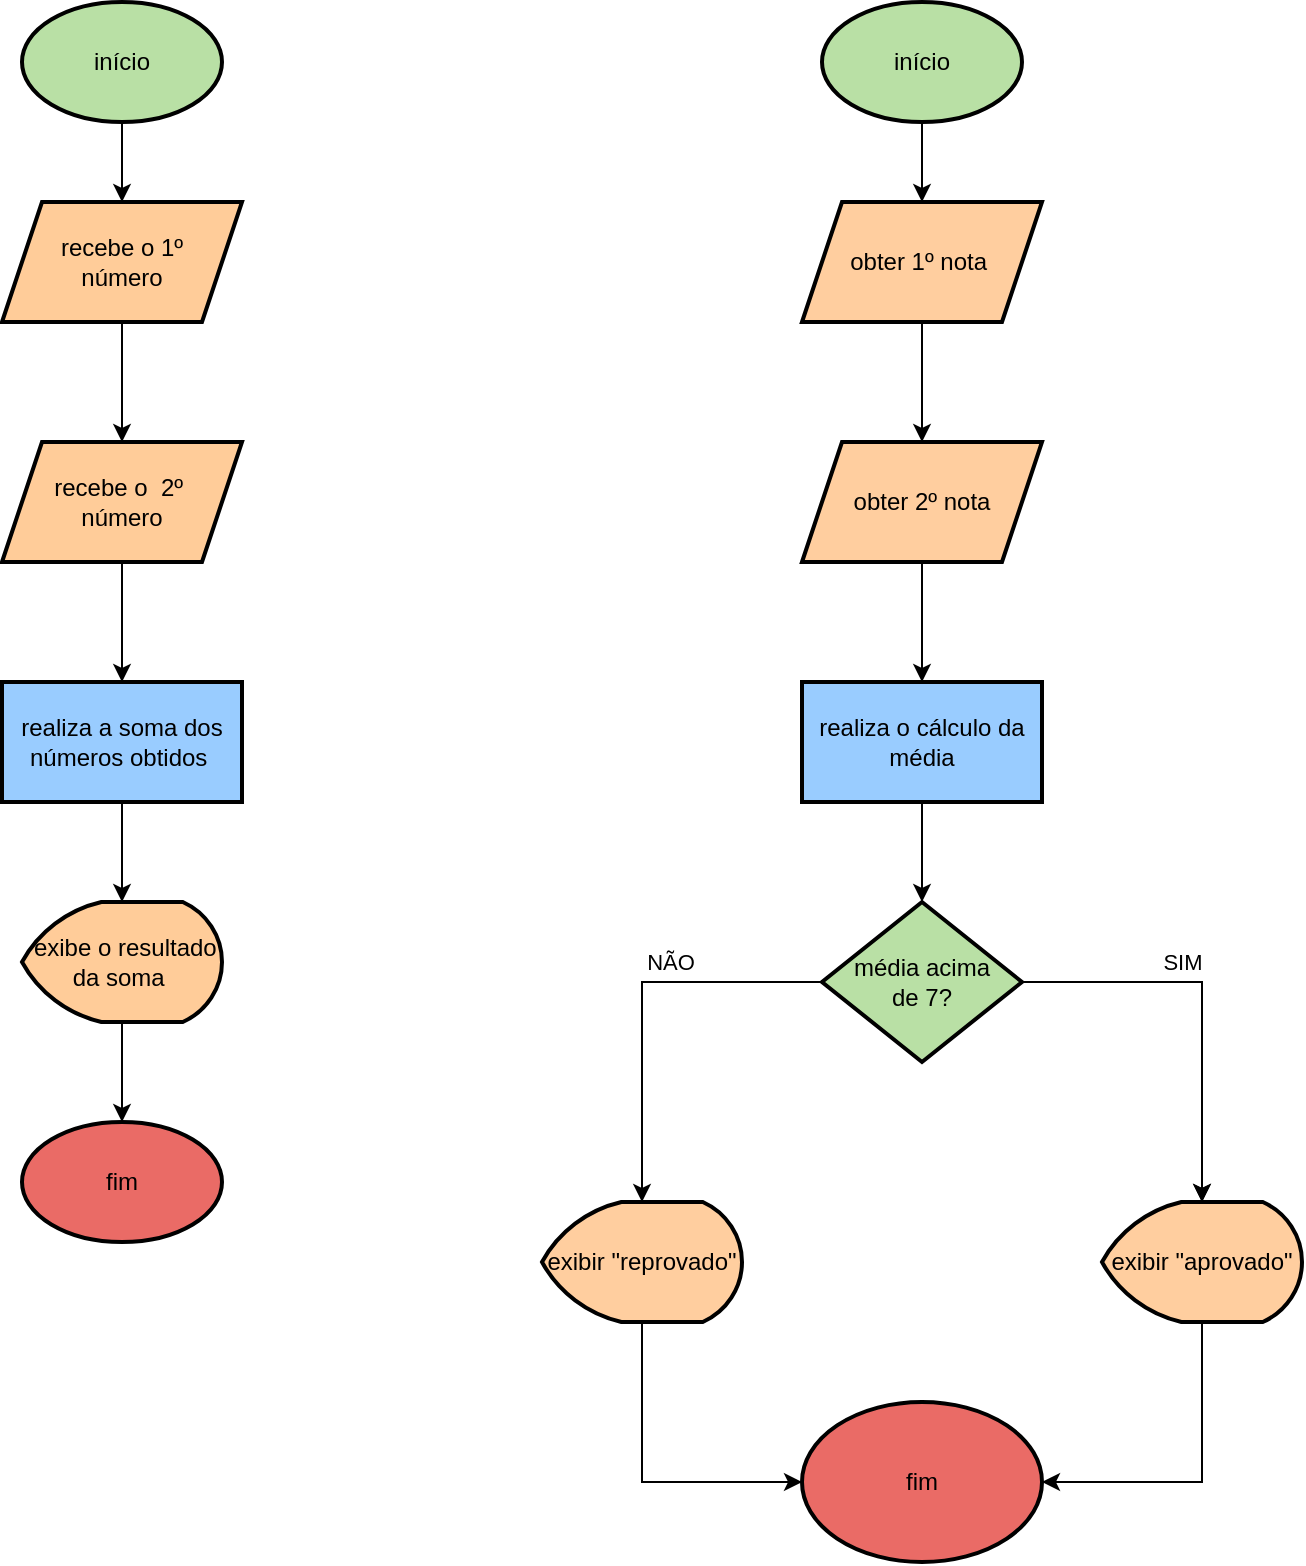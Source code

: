 <mxfile version="23.1.4" type="device" pages="4">
  <diagram name="Página-1" id="LHgGCsi4Lzda9KB7XKq1">
    <mxGraphModel dx="1050" dy="557" grid="1" gridSize="10" guides="1" tooltips="1" connect="1" arrows="1" fold="1" page="1" pageScale="1" pageWidth="827" pageHeight="1169" math="0" shadow="0">
      <root>
        <mxCell id="0" />
        <mxCell id="1" parent="0" />
        <mxCell id="RDJkUQa1LF6RGReYZGc8-4" value="" style="edgeStyle=orthogonalEdgeStyle;rounded=0;orthogonalLoop=1;jettySize=auto;html=1;" edge="1" parent="1" source="RDJkUQa1LF6RGReYZGc8-2" target="RDJkUQa1LF6RGReYZGc8-3">
          <mxGeometry relative="1" as="geometry" />
        </mxCell>
        <mxCell id="RDJkUQa1LF6RGReYZGc8-2" value="início" style="strokeWidth=2;html=1;shape=mxgraph.flowchart.start_1;whiteSpace=wrap;fillColor=#B9E0A5;" vertex="1" parent="1">
          <mxGeometry x="90" y="100" width="100" height="60" as="geometry" />
        </mxCell>
        <mxCell id="RDJkUQa1LF6RGReYZGc8-6" value="" style="edgeStyle=orthogonalEdgeStyle;rounded=0;orthogonalLoop=1;jettySize=auto;html=1;" edge="1" parent="1" source="RDJkUQa1LF6RGReYZGc8-3" target="RDJkUQa1LF6RGReYZGc8-5">
          <mxGeometry relative="1" as="geometry" />
        </mxCell>
        <mxCell id="RDJkUQa1LF6RGReYZGc8-3" value="recebe o 1º &lt;br&gt;número" style="shape=parallelogram;perimeter=parallelogramPerimeter;whiteSpace=wrap;html=1;fixedSize=1;fillColor=#FFCC99;strokeWidth=2;" vertex="1" parent="1">
          <mxGeometry x="80" y="200" width="120" height="60" as="geometry" />
        </mxCell>
        <mxCell id="RDJkUQa1LF6RGReYZGc8-8" value="" style="edgeStyle=orthogonalEdgeStyle;rounded=0;orthogonalLoop=1;jettySize=auto;html=1;" edge="1" parent="1" source="RDJkUQa1LF6RGReYZGc8-5" target="RDJkUQa1LF6RGReYZGc8-7">
          <mxGeometry relative="1" as="geometry" />
        </mxCell>
        <mxCell id="RDJkUQa1LF6RGReYZGc8-5" value="recebe o&amp;nbsp; 2º&amp;nbsp;&lt;br&gt;número" style="shape=parallelogram;perimeter=parallelogramPerimeter;whiteSpace=wrap;html=1;fixedSize=1;fillColor=#FFCC99;strokeWidth=2;" vertex="1" parent="1">
          <mxGeometry x="80" y="320" width="120" height="60" as="geometry" />
        </mxCell>
        <mxCell id="RDJkUQa1LF6RGReYZGc8-13" style="edgeStyle=orthogonalEdgeStyle;rounded=0;orthogonalLoop=1;jettySize=auto;html=1;exitX=0.5;exitY=1;exitDx=0;exitDy=0;" edge="1" parent="1" source="RDJkUQa1LF6RGReYZGc8-7" target="RDJkUQa1LF6RGReYZGc8-12">
          <mxGeometry relative="1" as="geometry" />
        </mxCell>
        <mxCell id="RDJkUQa1LF6RGReYZGc8-7" value="realiza a soma dos números obtidos&amp;nbsp;" style="whiteSpace=wrap;html=1;fillColor=#99CCFF;strokeWidth=2;" vertex="1" parent="1">
          <mxGeometry x="80" y="440" width="120" height="60" as="geometry" />
        </mxCell>
        <mxCell id="RDJkUQa1LF6RGReYZGc8-12" value="&amp;nbsp;exibe o resultado da soma&amp;nbsp;" style="strokeWidth=2;html=1;shape=mxgraph.flowchart.display;whiteSpace=wrap;fillColor=#FFCC99;" vertex="1" parent="1">
          <mxGeometry x="90" y="550" width="100" height="60" as="geometry" />
        </mxCell>
        <mxCell id="RDJkUQa1LF6RGReYZGc8-16" value="fim" style="strokeWidth=2;html=1;shape=mxgraph.flowchart.start_1;whiteSpace=wrap;fillColor=#EA6B66;" vertex="1" parent="1">
          <mxGeometry x="90" y="660" width="100" height="60" as="geometry" />
        </mxCell>
        <mxCell id="RDJkUQa1LF6RGReYZGc8-17" style="edgeStyle=orthogonalEdgeStyle;rounded=0;orthogonalLoop=1;jettySize=auto;html=1;exitX=0.5;exitY=1;exitDx=0;exitDy=0;exitPerimeter=0;entryX=0.5;entryY=0;entryDx=0;entryDy=0;entryPerimeter=0;" edge="1" parent="1" source="RDJkUQa1LF6RGReYZGc8-12" target="RDJkUQa1LF6RGReYZGc8-16">
          <mxGeometry relative="1" as="geometry" />
        </mxCell>
        <mxCell id="RDJkUQa1LF6RGReYZGc8-21" value="" style="edgeStyle=orthogonalEdgeStyle;rounded=0;orthogonalLoop=1;jettySize=auto;html=1;" edge="1" parent="1" source="RDJkUQa1LF6RGReYZGc8-19" target="RDJkUQa1LF6RGReYZGc8-20">
          <mxGeometry relative="1" as="geometry" />
        </mxCell>
        <mxCell id="RDJkUQa1LF6RGReYZGc8-19" value="início" style="strokeWidth=2;html=1;shape=mxgraph.flowchart.start_1;whiteSpace=wrap;fillColor=#B9E0A5;" vertex="1" parent="1">
          <mxGeometry x="490" y="100" width="100" height="60" as="geometry" />
        </mxCell>
        <mxCell id="RDJkUQa1LF6RGReYZGc8-23" value="" style="edgeStyle=orthogonalEdgeStyle;rounded=0;orthogonalLoop=1;jettySize=auto;html=1;" edge="1" parent="1" source="RDJkUQa1LF6RGReYZGc8-20" target="RDJkUQa1LF6RGReYZGc8-22">
          <mxGeometry relative="1" as="geometry" />
        </mxCell>
        <mxCell id="RDJkUQa1LF6RGReYZGc8-20" value="obter 1º nota&amp;nbsp;" style="shape=parallelogram;perimeter=parallelogramPerimeter;whiteSpace=wrap;html=1;fixedSize=1;fillColor=#FFCE9F;strokeWidth=2;" vertex="1" parent="1">
          <mxGeometry x="480" y="200" width="120" height="60" as="geometry" />
        </mxCell>
        <mxCell id="RDJkUQa1LF6RGReYZGc8-25" value="" style="edgeStyle=orthogonalEdgeStyle;rounded=0;orthogonalLoop=1;jettySize=auto;html=1;" edge="1" parent="1" source="RDJkUQa1LF6RGReYZGc8-22" target="RDJkUQa1LF6RGReYZGc8-24">
          <mxGeometry relative="1" as="geometry" />
        </mxCell>
        <mxCell id="RDJkUQa1LF6RGReYZGc8-22" value="obter 2º nota" style="shape=parallelogram;perimeter=parallelogramPerimeter;whiteSpace=wrap;html=1;fixedSize=1;fillColor=#FFCE9F;strokeWidth=2;" vertex="1" parent="1">
          <mxGeometry x="480" y="320" width="120" height="60" as="geometry" />
        </mxCell>
        <mxCell id="RDJkUQa1LF6RGReYZGc8-27" value="" style="edgeStyle=orthogonalEdgeStyle;rounded=0;orthogonalLoop=1;jettySize=auto;html=1;" edge="1" parent="1" source="RDJkUQa1LF6RGReYZGc8-24" target="RDJkUQa1LF6RGReYZGc8-26">
          <mxGeometry relative="1" as="geometry" />
        </mxCell>
        <mxCell id="RDJkUQa1LF6RGReYZGc8-24" value="realiza o cálculo da média" style="whiteSpace=wrap;html=1;fillColor=#99CCFF;strokeWidth=2;" vertex="1" parent="1">
          <mxGeometry x="480" y="440" width="120" height="60" as="geometry" />
        </mxCell>
        <mxCell id="RDJkUQa1LF6RGReYZGc8-29" value="" style="edgeStyle=orthogonalEdgeStyle;rounded=0;orthogonalLoop=1;jettySize=auto;html=1;" edge="1" parent="1" source="RDJkUQa1LF6RGReYZGc8-26" target="RDJkUQa1LF6RGReYZGc8-28">
          <mxGeometry relative="1" as="geometry" />
        </mxCell>
        <mxCell id="RDJkUQa1LF6RGReYZGc8-30" value="" style="edgeStyle=orthogonalEdgeStyle;rounded=0;orthogonalLoop=1;jettySize=auto;html=1;" edge="1" parent="1" source="RDJkUQa1LF6RGReYZGc8-26" target="RDJkUQa1LF6RGReYZGc8-28">
          <mxGeometry relative="1" as="geometry" />
        </mxCell>
        <mxCell id="RDJkUQa1LF6RGReYZGc8-32" value="SIM" style="edgeLabel;html=1;align=center;verticalAlign=middle;resizable=0;points=[];" vertex="1" connectable="0" parent="RDJkUQa1LF6RGReYZGc8-30">
          <mxGeometry x="-0.43" relative="1" as="geometry">
            <mxPoint x="23" y="-10" as="offset" />
          </mxGeometry>
        </mxCell>
        <mxCell id="RDJkUQa1LF6RGReYZGc8-34" value="" style="edgeStyle=orthogonalEdgeStyle;rounded=0;orthogonalLoop=1;jettySize=auto;html=1;" edge="1" parent="1" source="RDJkUQa1LF6RGReYZGc8-26" target="RDJkUQa1LF6RGReYZGc8-33">
          <mxGeometry relative="1" as="geometry" />
        </mxCell>
        <mxCell id="RDJkUQa1LF6RGReYZGc8-35" value="NÃO" style="edgeLabel;html=1;align=center;verticalAlign=middle;resizable=0;points=[];" vertex="1" connectable="0" parent="RDJkUQa1LF6RGReYZGc8-34">
          <mxGeometry x="-0.013" y="-2" relative="1" as="geometry">
            <mxPoint x="16" y="-19" as="offset" />
          </mxGeometry>
        </mxCell>
        <mxCell id="RDJkUQa1LF6RGReYZGc8-26" value="média acima&lt;br&gt;de 7?" style="rhombus;whiteSpace=wrap;html=1;fillColor=#B9E0A5;strokeWidth=2;" vertex="1" parent="1">
          <mxGeometry x="490" y="550" width="100" height="80" as="geometry" />
        </mxCell>
        <mxCell id="RDJkUQa1LF6RGReYZGc8-43" value="" style="edgeStyle=orthogonalEdgeStyle;rounded=0;orthogonalLoop=1;jettySize=auto;html=1;" edge="1" parent="1" source="RDJkUQa1LF6RGReYZGc8-28" target="RDJkUQa1LF6RGReYZGc8-40">
          <mxGeometry relative="1" as="geometry">
            <Array as="points">
              <mxPoint x="680" y="840" />
            </Array>
          </mxGeometry>
        </mxCell>
        <mxCell id="RDJkUQa1LF6RGReYZGc8-28" value="exibir &quot;aprovado&quot;" style="strokeWidth=2;html=1;shape=mxgraph.flowchart.display;whiteSpace=wrap;fillColor=#FFCE9F;" vertex="1" parent="1">
          <mxGeometry x="630" y="700" width="100" height="60" as="geometry" />
        </mxCell>
        <mxCell id="RDJkUQa1LF6RGReYZGc8-42" value="" style="edgeStyle=orthogonalEdgeStyle;rounded=0;orthogonalLoop=1;jettySize=auto;html=1;" edge="1" parent="1" source="RDJkUQa1LF6RGReYZGc8-33" target="RDJkUQa1LF6RGReYZGc8-40">
          <mxGeometry relative="1" as="geometry">
            <Array as="points">
              <mxPoint x="400" y="840" />
            </Array>
          </mxGeometry>
        </mxCell>
        <mxCell id="RDJkUQa1LF6RGReYZGc8-33" value="exibir &quot;reprovado&quot;" style="strokeWidth=2;html=1;shape=mxgraph.flowchart.display;whiteSpace=wrap;fillColor=#FFCE9F;" vertex="1" parent="1">
          <mxGeometry x="350" y="700" width="100" height="60" as="geometry" />
        </mxCell>
        <mxCell id="RDJkUQa1LF6RGReYZGc8-44" style="edgeStyle=orthogonalEdgeStyle;rounded=0;orthogonalLoop=1;jettySize=auto;html=1;exitX=0;exitY=0.5;exitDx=0;exitDy=0;exitPerimeter=0;" edge="1" parent="1" source="RDJkUQa1LF6RGReYZGc8-40">
          <mxGeometry relative="1" as="geometry">
            <mxPoint x="490" y="840" as="targetPoint" />
          </mxGeometry>
        </mxCell>
        <mxCell id="RDJkUQa1LF6RGReYZGc8-40" value="fim" style="strokeWidth=2;html=1;shape=mxgraph.flowchart.start_1;whiteSpace=wrap;fillColor=#EA6B66;" vertex="1" parent="1">
          <mxGeometry x="480" y="800" width="120" height="80" as="geometry" />
        </mxCell>
      </root>
    </mxGraphModel>
  </diagram>
  <diagram id="AuqtTBZAw56DcC9_f2nY" name="Página-2">
    <mxGraphModel dx="1050" dy="557" grid="1" gridSize="10" guides="1" tooltips="1" connect="1" arrows="1" fold="1" page="1" pageScale="1" pageWidth="827" pageHeight="1169" math="0" shadow="0">
      <root>
        <mxCell id="0" />
        <mxCell id="1" parent="0" />
        <mxCell id="yCaLz-L_rcQo14pus2Dn-3" value="" style="edgeStyle=orthogonalEdgeStyle;rounded=0;orthogonalLoop=1;jettySize=auto;html=1;" edge="1" parent="1" source="yCaLz-L_rcQo14pus2Dn-1" target="yCaLz-L_rcQo14pus2Dn-2">
          <mxGeometry relative="1" as="geometry" />
        </mxCell>
        <mxCell id="yCaLz-L_rcQo14pus2Dn-1" value="início" style="strokeWidth=2;html=1;shape=mxgraph.flowchart.start_1;whiteSpace=wrap;fillColor=#B9E0A5;" vertex="1" parent="1">
          <mxGeometry x="270" y="50" width="100" height="60" as="geometry" />
        </mxCell>
        <mxCell id="yCaLz-L_rcQo14pus2Dn-2" value="solicita um número &lt;br&gt;ao usuário&amp;nbsp;" style="shape=parallelogram;perimeter=parallelogramPerimeter;whiteSpace=wrap;html=1;fixedSize=1;fillColor=#FFCE9F;strokeWidth=2;" vertex="1" parent="1">
          <mxGeometry x="250" y="170" width="140" height="60" as="geometry" />
        </mxCell>
        <mxCell id="vnH_zch6sMpxtY7sG5Y9-1" value="número maior &lt;br&gt;que 0?" style="strokeWidth=2;html=1;shape=mxgraph.flowchart.decision;whiteSpace=wrap;fillColor=#FFFF99;" vertex="1" parent="1">
          <mxGeometry x="260" y="310" width="120" height="110" as="geometry" />
        </mxCell>
        <mxCell id="W88jhC7m40ET1y2fXxFF-8" style="edgeStyle=orthogonalEdgeStyle;rounded=0;orthogonalLoop=1;jettySize=auto;html=1;entryX=1;entryY=0.5;entryDx=0;entryDy=0;entryPerimeter=0;" edge="1" parent="1" source="W88jhC7m40ET1y2fXxFF-1" target="W88jhC7m40ET1y2fXxFF-7">
          <mxGeometry relative="1" as="geometry">
            <mxPoint x="490" y="590" as="targetPoint" />
            <Array as="points">
              <mxPoint x="480" y="585" />
            </Array>
          </mxGeometry>
        </mxCell>
        <mxCell id="W88jhC7m40ET1y2fXxFF-1" value="exibir &quot;positivo&quot;" style="strokeWidth=2;html=1;shape=mxgraph.flowchart.display;whiteSpace=wrap;fillColor=#FFCC99;" vertex="1" parent="1">
          <mxGeometry x="420" y="440" width="100" height="60" as="geometry" />
        </mxCell>
        <mxCell id="W88jhC7m40ET1y2fXxFF-11" style="edgeStyle=orthogonalEdgeStyle;rounded=0;orthogonalLoop=1;jettySize=auto;html=1;entryX=0;entryY=0.5;entryDx=0;entryDy=0;entryPerimeter=0;" edge="1" parent="1" source="W88jhC7m40ET1y2fXxFF-2" target="W88jhC7m40ET1y2fXxFF-7">
          <mxGeometry relative="1" as="geometry">
            <mxPoint x="160" y="620" as="targetPoint" />
            <Array as="points">
              <mxPoint x="160" y="550" />
              <mxPoint x="161" y="550" />
              <mxPoint x="161" y="585" />
            </Array>
          </mxGeometry>
        </mxCell>
        <mxCell id="W88jhC7m40ET1y2fXxFF-2" value="exibir &quot;negativo&quot;" style="strokeWidth=2;html=1;shape=mxgraph.flowchart.display;whiteSpace=wrap;fillColor=#FFCC99;" vertex="1" parent="1">
          <mxGeometry x="110" y="440" width="100" height="60" as="geometry" />
        </mxCell>
        <mxCell id="W88jhC7m40ET1y2fXxFF-3" style="edgeStyle=orthogonalEdgeStyle;rounded=0;orthogonalLoop=1;jettySize=auto;html=1;entryX=0.5;entryY=0;entryDx=0;entryDy=0;entryPerimeter=0;" edge="1" parent="1" source="vnH_zch6sMpxtY7sG5Y9-1" target="W88jhC7m40ET1y2fXxFF-2">
          <mxGeometry relative="1" as="geometry" />
        </mxCell>
        <mxCell id="W88jhC7m40ET1y2fXxFF-5" value="não" style="edgeLabel;html=1;align=center;verticalAlign=middle;resizable=0;points=[];" vertex="1" connectable="0" parent="W88jhC7m40ET1y2fXxFF-3">
          <mxGeometry x="-0.175" y="-1" relative="1" as="geometry">
            <mxPoint x="12" y="-14" as="offset" />
          </mxGeometry>
        </mxCell>
        <mxCell id="W88jhC7m40ET1y2fXxFF-4" style="edgeStyle=orthogonalEdgeStyle;rounded=0;orthogonalLoop=1;jettySize=auto;html=1;entryX=0.596;entryY=-0.05;entryDx=0;entryDy=0;entryPerimeter=0;" edge="1" parent="1" source="vnH_zch6sMpxtY7sG5Y9-1" target="W88jhC7m40ET1y2fXxFF-1">
          <mxGeometry relative="1" as="geometry" />
        </mxCell>
        <mxCell id="W88jhC7m40ET1y2fXxFF-6" value="sim" style="edgeLabel;html=1;align=center;verticalAlign=middle;resizable=0;points=[];" vertex="1" connectable="0" parent="W88jhC7m40ET1y2fXxFF-4">
          <mxGeometry x="-0.408" y="-2" relative="1" as="geometry">
            <mxPoint x="9" y="-17" as="offset" />
          </mxGeometry>
        </mxCell>
        <mxCell id="W88jhC7m40ET1y2fXxFF-7" value="fim" style="strokeWidth=2;html=1;shape=mxgraph.flowchart.start_1;whiteSpace=wrap;fillColor=#EA6B66;" vertex="1" parent="1">
          <mxGeometry x="260" y="555" width="100" height="60" as="geometry" />
        </mxCell>
        <mxCell id="n_IA47igockifhH-IlR--1" style="edgeStyle=orthogonalEdgeStyle;rounded=0;orthogonalLoop=1;jettySize=auto;html=1;entryX=0.5;entryY=0;entryDx=0;entryDy=0;entryPerimeter=0;" edge="1" parent="1" source="yCaLz-L_rcQo14pus2Dn-2" target="vnH_zch6sMpxtY7sG5Y9-1">
          <mxGeometry relative="1" as="geometry" />
        </mxCell>
      </root>
    </mxGraphModel>
  </diagram>
  <diagram id="cpGQxUNLa7w810tWMhDH" name="Página-3">
    <mxGraphModel dx="1050" dy="557" grid="1" gridSize="10" guides="1" tooltips="1" connect="1" arrows="1" fold="1" page="1" pageScale="1" pageWidth="827" pageHeight="1169" math="0" shadow="0">
      <root>
        <mxCell id="0" />
        <mxCell id="1" parent="0" />
        <mxCell id="2-VxkokvKtmlZcvGSUA7-3" value="" style="edgeStyle=orthogonalEdgeStyle;rounded=0;orthogonalLoop=1;jettySize=auto;html=1;" edge="1" parent="1" source="2-VxkokvKtmlZcvGSUA7-1" target="2-VxkokvKtmlZcvGSUA7-2">
          <mxGeometry relative="1" as="geometry" />
        </mxCell>
        <mxCell id="2-VxkokvKtmlZcvGSUA7-1" value="início" style="strokeWidth=2;html=1;shape=mxgraph.flowchart.start_1;whiteSpace=wrap;fillColor=#B9E0A5;" vertex="1" parent="1">
          <mxGeometry x="270" y="40" width="100" height="60" as="geometry" />
        </mxCell>
        <mxCell id="HD5RGExL5sqOZFgCteq--4" value="" style="edgeStyle=orthogonalEdgeStyle;rounded=0;orthogonalLoop=1;jettySize=auto;html=1;" edge="1" parent="1" source="2-VxkokvKtmlZcvGSUA7-2" target="HD5RGExL5sqOZFgCteq--3">
          <mxGeometry relative="1" as="geometry" />
        </mxCell>
        <mxCell id="2-VxkokvKtmlZcvGSUA7-2" value="obtém o 1º&lt;br&gt;número&amp;nbsp;" style="shape=parallelogram;perimeter=parallelogramPerimeter;whiteSpace=wrap;html=1;fixedSize=1;strokeWidth=2;fillColor=#FFCC99;" vertex="1" parent="1">
          <mxGeometry x="260" y="160" width="120" height="60" as="geometry" />
        </mxCell>
        <mxCell id="HD5RGExL5sqOZFgCteq--6" value="" style="edgeStyle=orthogonalEdgeStyle;rounded=0;orthogonalLoop=1;jettySize=auto;html=1;" edge="1" parent="1" source="HD5RGExL5sqOZFgCteq--3" target="HD5RGExL5sqOZFgCteq--5">
          <mxGeometry relative="1" as="geometry" />
        </mxCell>
        <mxCell id="HD5RGExL5sqOZFgCteq--3" value="obtém o 2º &lt;br&gt;número" style="shape=parallelogram;perimeter=parallelogramPerimeter;whiteSpace=wrap;html=1;fixedSize=1;strokeWidth=2;fillColor=#FFCC99;" vertex="1" parent="1">
          <mxGeometry x="260" y="280" width="120" height="60" as="geometry" />
        </mxCell>
        <mxCell id="HD5RGExL5sqOZFgCteq--9" style="edgeStyle=orthogonalEdgeStyle;rounded=0;orthogonalLoop=1;jettySize=auto;html=1;entryX=0.32;entryY=-0.01;entryDx=0;entryDy=0;entryPerimeter=0;" edge="1" parent="1" source="HD5RGExL5sqOZFgCteq--5" target="HD5RGExL5sqOZFgCteq--7">
          <mxGeometry relative="1" as="geometry">
            <mxPoint x="440" y="510" as="targetPoint" />
          </mxGeometry>
        </mxCell>
        <mxCell id="HD5RGExL5sqOZFgCteq--12" value="SIM" style="edgeLabel;html=1;align=center;verticalAlign=middle;resizable=0;points=[];" vertex="1" connectable="0" parent="HD5RGExL5sqOZFgCteq--9">
          <mxGeometry x="-0.55" y="1" relative="1" as="geometry">
            <mxPoint y="-9" as="offset" />
          </mxGeometry>
        </mxCell>
        <mxCell id="HD5RGExL5sqOZFgCteq--10" style="edgeStyle=orthogonalEdgeStyle;rounded=0;orthogonalLoop=1;jettySize=auto;html=1;exitX=0;exitY=0.5;exitDx=0;exitDy=0;entryX=0.58;entryY=0.003;entryDx=0;entryDy=0;entryPerimeter=0;" edge="1" parent="1" source="HD5RGExL5sqOZFgCteq--5" target="HD5RGExL5sqOZFgCteq--8">
          <mxGeometry relative="1" as="geometry">
            <mxPoint x="170" y="450" as="targetPoint" />
          </mxGeometry>
        </mxCell>
        <mxCell id="HD5RGExL5sqOZFgCteq--11" value="NÃO" style="edgeLabel;html=1;align=center;verticalAlign=middle;resizable=0;points=[];" vertex="1" connectable="0" parent="HD5RGExL5sqOZFgCteq--10">
          <mxGeometry x="-0.378" y="-2" relative="1" as="geometry">
            <mxPoint x="14" y="-8" as="offset" />
          </mxGeometry>
        </mxCell>
        <mxCell id="HD5RGExL5sqOZFgCteq--5" value="&amp;nbsp;o 1º número é maior &lt;br&gt;do que o 2º?" style="rhombus;whiteSpace=wrap;html=1;strokeWidth=2;fillColor=#FFFF99;" vertex="1" parent="1">
          <mxGeometry x="257.5" y="400" width="125" height="90" as="geometry" />
        </mxCell>
        <mxCell id="HD5RGExL5sqOZFgCteq--14" style="edgeStyle=orthogonalEdgeStyle;rounded=0;orthogonalLoop=1;jettySize=auto;html=1;entryX=1;entryY=0.5;entryDx=0;entryDy=0;entryPerimeter=0;" edge="1" parent="1" source="HD5RGExL5sqOZFgCteq--7" target="HD5RGExL5sqOZFgCteq--13">
          <mxGeometry relative="1" as="geometry">
            <mxPoint x="460" y="650" as="targetPoint" />
            <Array as="points">
              <mxPoint x="460" y="615" />
              <mxPoint x="461" y="615" />
              <mxPoint x="461" y="630" />
            </Array>
          </mxGeometry>
        </mxCell>
        <mxCell id="HD5RGExL5sqOZFgCteq--7" value="exibir&lt;br style=&quot;border-color: var(--border-color);&quot;&gt;&quot;1º número maior que o 2º&quot;" style="strokeWidth=2;html=1;shape=mxgraph.flowchart.display;whiteSpace=wrap;fillColor=#FFCC99;" vertex="1" parent="1">
          <mxGeometry x="410" y="520" width="100" height="60" as="geometry" />
        </mxCell>
        <mxCell id="HD5RGExL5sqOZFgCteq--15" style="edgeStyle=orthogonalEdgeStyle;rounded=0;orthogonalLoop=1;jettySize=auto;html=1;entryX=0;entryY=0.5;entryDx=0;entryDy=0;entryPerimeter=0;" edge="1" parent="1" source="HD5RGExL5sqOZFgCteq--8" target="HD5RGExL5sqOZFgCteq--13">
          <mxGeometry relative="1" as="geometry">
            <mxPoint x="190" y="670" as="targetPoint" />
            <Array as="points">
              <mxPoint x="190" y="625" />
              <mxPoint x="191" y="625" />
              <mxPoint x="191" y="630" />
            </Array>
          </mxGeometry>
        </mxCell>
        <mxCell id="HD5RGExL5sqOZFgCteq--8" value="exibir &lt;br&gt;&quot;2º número maior que o 1º&quot;" style="strokeWidth=2;html=1;shape=mxgraph.flowchart.display;whiteSpace=wrap;fillColor=#FFCC99;" vertex="1" parent="1">
          <mxGeometry x="120" y="510" width="110" height="60" as="geometry" />
        </mxCell>
        <mxCell id="HD5RGExL5sqOZFgCteq--13" value="fim" style="strokeWidth=2;html=1;shape=mxgraph.flowchart.start_1;whiteSpace=wrap;fillColor=#EA6B66;" vertex="1" parent="1">
          <mxGeometry x="270" y="600" width="100" height="60" as="geometry" />
        </mxCell>
      </root>
    </mxGraphModel>
  </diagram>
  <diagram id="QDvM4BvG6KkPI7jKlzCv" name="Página-4">
    <mxGraphModel dx="1050" dy="557" grid="1" gridSize="10" guides="1" tooltips="1" connect="1" arrows="1" fold="1" page="1" pageScale="1" pageWidth="827" pageHeight="1169" math="0" shadow="0">
      <root>
        <mxCell id="0" />
        <mxCell id="1" parent="0" />
        <mxCell id="bPGPBKoJO8ogUZRZgnnQ-3" value="" style="edgeStyle=orthogonalEdgeStyle;rounded=0;orthogonalLoop=1;jettySize=auto;html=1;" edge="1" parent="1" source="bPGPBKoJO8ogUZRZgnnQ-1" target="bPGPBKoJO8ogUZRZgnnQ-2">
          <mxGeometry relative="1" as="geometry" />
        </mxCell>
        <mxCell id="bPGPBKoJO8ogUZRZgnnQ-1" value="início" style="strokeWidth=2;html=1;shape=mxgraph.flowchart.start_1;whiteSpace=wrap;fillColor=#B9E0A5;" vertex="1" parent="1">
          <mxGeometry x="270" y="40" width="100" height="60" as="geometry" />
        </mxCell>
        <mxCell id="bPGPBKoJO8ogUZRZgnnQ-8" value="" style="edgeStyle=orthogonalEdgeStyle;rounded=0;orthogonalLoop=1;jettySize=auto;html=1;" edge="1" parent="1" source="bPGPBKoJO8ogUZRZgnnQ-2" target="bPGPBKoJO8ogUZRZgnnQ-7">
          <mxGeometry relative="1" as="geometry" />
        </mxCell>
        <mxCell id="bPGPBKoJO8ogUZRZgnnQ-2" value="obtém a idade" style="shape=parallelogram;perimeter=parallelogramPerimeter;whiteSpace=wrap;html=1;fixedSize=1;strokeWidth=2;fillColor=#FFB570;" vertex="1" parent="1">
          <mxGeometry x="260" y="160" width="120" height="60" as="geometry" />
        </mxCell>
        <mxCell id="S646VbTw-Nz6g9J_3gix-2" value="" style="edgeStyle=orthogonalEdgeStyle;rounded=0;orthogonalLoop=1;jettySize=auto;html=1;" edge="1" parent="1" source="bPGPBKoJO8ogUZRZgnnQ-7" target="S646VbTw-Nz6g9J_3gix-1">
          <mxGeometry relative="1" as="geometry" />
        </mxCell>
        <mxCell id="S646VbTw-Nz6g9J_3gix-18" value="SIM" style="edgeLabel;html=1;align=center;verticalAlign=middle;resizable=0;points=[];" vertex="1" connectable="0" parent="S646VbTw-Nz6g9J_3gix-2">
          <mxGeometry x="-0.27" y="3" relative="1" as="geometry">
            <mxPoint x="-3" y="-7" as="offset" />
          </mxGeometry>
        </mxCell>
        <mxCell id="S646VbTw-Nz6g9J_3gix-16" style="edgeStyle=orthogonalEdgeStyle;rounded=0;orthogonalLoop=1;jettySize=auto;html=1;entryX=0.596;entryY=-0.023;entryDx=0;entryDy=0;entryPerimeter=0;" edge="1" parent="1" source="bPGPBKoJO8ogUZRZgnnQ-7" target="S646VbTw-Nz6g9J_3gix-13">
          <mxGeometry relative="1" as="geometry">
            <mxPoint x="80" y="330" as="targetPoint" />
          </mxGeometry>
        </mxCell>
        <mxCell id="S646VbTw-Nz6g9J_3gix-19" value="NÃO" style="edgeLabel;html=1;align=center;verticalAlign=middle;resizable=0;points=[];" vertex="1" connectable="0" parent="S646VbTw-Nz6g9J_3gix-16">
          <mxGeometry x="-0.425" y="1" relative="1" as="geometry">
            <mxPoint x="-4" y="-11" as="offset" />
          </mxGeometry>
        </mxCell>
        <mxCell id="bPGPBKoJO8ogUZRZgnnQ-7" value="maior que 16?" style="rhombus;whiteSpace=wrap;html=1;strokeWidth=2;fillColor=#FFFF99;" vertex="1" parent="1">
          <mxGeometry x="250" y="290" width="120" height="80" as="geometry" />
        </mxCell>
        <mxCell id="S646VbTw-Nz6g9J_3gix-6" style="edgeStyle=orthogonalEdgeStyle;rounded=0;orthogonalLoop=1;jettySize=auto;html=1;entryX=0.72;entryY=-0.077;entryDx=0;entryDy=0;entryPerimeter=0;" edge="1" parent="1" source="S646VbTw-Nz6g9J_3gix-1" target="S646VbTw-Nz6g9J_3gix-3">
          <mxGeometry relative="1" as="geometry">
            <mxPoint x="730" y="430" as="targetPoint" />
          </mxGeometry>
        </mxCell>
        <mxCell id="S646VbTw-Nz6g9J_3gix-20" value="SIM" style="edgeLabel;html=1;align=center;verticalAlign=middle;resizable=0;points=[];" vertex="1" connectable="0" parent="S646VbTw-Nz6g9J_3gix-6">
          <mxGeometry x="-0.172" relative="1" as="geometry">
            <mxPoint y="-10" as="offset" />
          </mxGeometry>
        </mxCell>
        <mxCell id="S646VbTw-Nz6g9J_3gix-8" style="edgeStyle=orthogonalEdgeStyle;rounded=0;orthogonalLoop=1;jettySize=auto;html=1;" edge="1" parent="1" source="S646VbTw-Nz6g9J_3gix-1">
          <mxGeometry relative="1" as="geometry">
            <mxPoint x="400" y="480" as="targetPoint" />
          </mxGeometry>
        </mxCell>
        <mxCell id="S646VbTw-Nz6g9J_3gix-21" value="NÃO" style="edgeLabel;html=1;align=center;verticalAlign=middle;resizable=0;points=[];" vertex="1" connectable="0" parent="S646VbTw-Nz6g9J_3gix-8">
          <mxGeometry x="-0.251" y="-3" relative="1" as="geometry">
            <mxPoint x="11" y="-7" as="offset" />
          </mxGeometry>
        </mxCell>
        <mxCell id="S646VbTw-Nz6g9J_3gix-1" value="maior que 18?" style="rhombus;whiteSpace=wrap;html=1;strokeWidth=2;fillColor=#FFFF99;" vertex="1" parent="1">
          <mxGeometry x="460" y="390" width="100" height="80" as="geometry" />
        </mxCell>
        <mxCell id="S646VbTw-Nz6g9J_3gix-10" style="edgeStyle=orthogonalEdgeStyle;rounded=0;orthogonalLoop=1;jettySize=auto;html=1;entryX=1;entryY=0.5;entryDx=0;entryDy=0;entryPerimeter=0;" edge="1" parent="1" source="S646VbTw-Nz6g9J_3gix-3" target="S646VbTw-Nz6g9J_3gix-14">
          <mxGeometry relative="1" as="geometry">
            <mxPoint x="360" y="640" as="targetPoint" />
            <Array as="points">
              <mxPoint x="640" y="605" />
              <mxPoint x="641" y="605" />
              <mxPoint x="641" y="640" />
            </Array>
          </mxGeometry>
        </mxCell>
        <mxCell id="S646VbTw-Nz6g9J_3gix-3" value="obrigatório" style="strokeWidth=2;html=1;shape=mxgraph.flowchart.display;whiteSpace=wrap;fillColor=#FFCC99;" vertex="1" parent="1">
          <mxGeometry x="590" y="480" width="100" height="60" as="geometry" />
        </mxCell>
        <mxCell id="S646VbTw-Nz6g9J_3gix-11" style="edgeStyle=orthogonalEdgeStyle;rounded=0;orthogonalLoop=1;jettySize=auto;html=1;" edge="1" parent="1" source="S646VbTw-Nz6g9J_3gix-7">
          <mxGeometry relative="1" as="geometry">
            <mxPoint x="300" y="620" as="targetPoint" />
          </mxGeometry>
        </mxCell>
        <mxCell id="S646VbTw-Nz6g9J_3gix-7" value="voto opcional" style="strokeWidth=2;html=1;shape=mxgraph.flowchart.display;whiteSpace=wrap;fillColor=#FFCC99;" vertex="1" parent="1">
          <mxGeometry x="360" y="480" width="100" height="60" as="geometry" />
        </mxCell>
        <mxCell id="S646VbTw-Nz6g9J_3gix-17" style="edgeStyle=orthogonalEdgeStyle;rounded=0;orthogonalLoop=1;jettySize=auto;html=1;entryX=0;entryY=0.5;entryDx=0;entryDy=0;entryPerimeter=0;" edge="1" parent="1" source="S646VbTw-Nz6g9J_3gix-13" target="S646VbTw-Nz6g9J_3gix-14">
          <mxGeometry relative="1" as="geometry">
            <mxPoint x="70" y="650" as="targetPoint" />
            <Array as="points">
              <mxPoint x="70" y="585" />
              <mxPoint x="71" y="585" />
              <mxPoint x="71" y="640" />
            </Array>
          </mxGeometry>
        </mxCell>
        <mxCell id="S646VbTw-Nz6g9J_3gix-13" value="não pode votar" style="strokeWidth=2;html=1;shape=mxgraph.flowchart.display;whiteSpace=wrap;fillColor=#FFCC99;" vertex="1" parent="1">
          <mxGeometry x="20" y="460" width="100" height="60" as="geometry" />
        </mxCell>
        <mxCell id="S646VbTw-Nz6g9J_3gix-14" value="fim" style="strokeWidth=2;html=1;shape=mxgraph.flowchart.start_1;whiteSpace=wrap;fillColor=#EA6B66;" vertex="1" parent="1">
          <mxGeometry x="250" y="610" width="100" height="60" as="geometry" />
        </mxCell>
      </root>
    </mxGraphModel>
  </diagram>
</mxfile>

